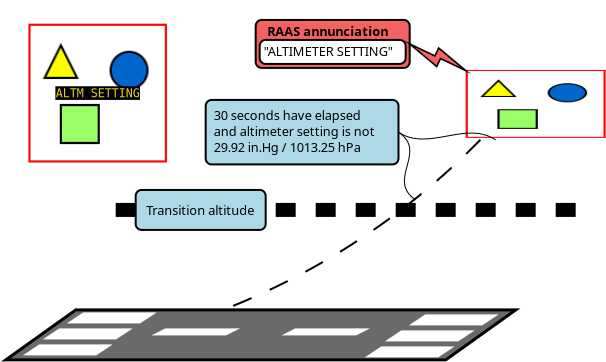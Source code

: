 <?xml version="1.0" encoding="UTF-8"?>
<dia:diagram xmlns:dia="http://www.lysator.liu.se/~alla/dia/">
  <dia:layer name="Background" visible="true" active="true">
    <dia:object type="Standard - Line" version="0" id="O0">
      <dia:attribute name="obj_pos">
        <dia:point val="4,20"/>
      </dia:attribute>
      <dia:attribute name="obj_bb">
        <dia:rectangle val="3.65,19.65;28.35,20.35"/>
      </dia:attribute>
      <dia:attribute name="conn_endpoints">
        <dia:point val="4,20"/>
        <dia:point val="28,20"/>
      </dia:attribute>
      <dia:attribute name="numcp">
        <dia:int val="1"/>
      </dia:attribute>
      <dia:attribute name="line_width">
        <dia:real val="0.7"/>
      </dia:attribute>
      <dia:attribute name="line_style">
        <dia:enum val="1"/>
      </dia:attribute>
    </dia:object>
    <dia:object type="Standard - Image" version="0" id="O1">
      <dia:attribute name="obj_pos">
        <dia:point val="21.5,13"/>
      </dia:attribute>
      <dia:attribute name="obj_bb">
        <dia:rectangle val="21.4,12.9;28.6,16.5"/>
      </dia:attribute>
      <dia:attribute name="elem_corner">
        <dia:point val="21.5,13"/>
      </dia:attribute>
      <dia:attribute name="elem_width">
        <dia:real val="7"/>
      </dia:attribute>
      <dia:attribute name="elem_height">
        <dia:real val="3.399"/>
      </dia:attribute>
      <dia:attribute name="border_width">
        <dia:real val="0.2"/>
      </dia:attribute>
      <dia:attribute name="line_style">
        <dia:enum val="1"/>
      </dia:attribute>
      <dia:attribute name="draw_border">
        <dia:boolean val="false"/>
      </dia:attribute>
      <dia:attribute name="keep_aspect">
        <dia:boolean val="true"/>
      </dia:attribute>
      <dia:attribute name="file">
        <dia:string>#airplane_climbing.png#</dia:string>
      </dia:attribute>
    </dia:object>
    <dia:group>
      <dia:object type="Standard - Box" version="0" id="O2">
        <dia:attribute name="obj_pos">
          <dia:point val="5,19"/>
        </dia:attribute>
        <dia:attribute name="obj_bb">
          <dia:rectangle val="4.95,18.95;11.55,21.05"/>
        </dia:attribute>
        <dia:attribute name="elem_corner">
          <dia:point val="5,19"/>
        </dia:attribute>
        <dia:attribute name="elem_width">
          <dia:real val="6.5"/>
        </dia:attribute>
        <dia:attribute name="elem_height">
          <dia:real val="2"/>
        </dia:attribute>
        <dia:attribute name="border_width">
          <dia:real val="0.1"/>
        </dia:attribute>
        <dia:attribute name="inner_color">
          <dia:color val="#add8e6"/>
        </dia:attribute>
        <dia:attribute name="show_background">
          <dia:boolean val="true"/>
        </dia:attribute>
        <dia:attribute name="corner_radius">
          <dia:real val="0.3"/>
        </dia:attribute>
      </dia:object>
      <dia:object type="Standard - Text" version="1" id="O3">
        <dia:attribute name="obj_pos">
          <dia:point val="8.25,20"/>
        </dia:attribute>
        <dia:attribute name="obj_bb">
          <dia:rectangle val="5.376,19.628;11.124,20.372"/>
        </dia:attribute>
        <dia:attribute name="text">
          <dia:composite type="text">
            <dia:attribute name="string">
              <dia:string>#Transition altitude#</dia:string>
            </dia:attribute>
            <dia:attribute name="font">
              <dia:font family="sans" style="0" name="Helvetica"/>
            </dia:attribute>
            <dia:attribute name="height">
              <dia:real val="0.8"/>
            </dia:attribute>
            <dia:attribute name="pos">
              <dia:point val="8.25,20.223"/>
            </dia:attribute>
            <dia:attribute name="color">
              <dia:color val="#000000"/>
            </dia:attribute>
            <dia:attribute name="alignment">
              <dia:enum val="1"/>
            </dia:attribute>
          </dia:composite>
        </dia:attribute>
        <dia:attribute name="valign">
          <dia:enum val="2"/>
        </dia:attribute>
        <dia:connections>
          <dia:connection handle="0" to="O2" connection="8"/>
        </dia:connections>
      </dia:object>
    </dia:group>
    <dia:group>
      <dia:object type="Standard - Box" version="0" id="O4">
        <dia:attribute name="obj_pos">
          <dia:point val="11,10.5"/>
        </dia:attribute>
        <dia:attribute name="obj_bb">
          <dia:rectangle val="10.95,10.45;18.75,12.95"/>
        </dia:attribute>
        <dia:attribute name="elem_corner">
          <dia:point val="11,10.5"/>
        </dia:attribute>
        <dia:attribute name="elem_width">
          <dia:real val="7.7"/>
        </dia:attribute>
        <dia:attribute name="elem_height">
          <dia:real val="2.4"/>
        </dia:attribute>
        <dia:attribute name="border_width">
          <dia:real val="0.1"/>
        </dia:attribute>
        <dia:attribute name="inner_color">
          <dia:color val="#f46161"/>
        </dia:attribute>
        <dia:attribute name="show_background">
          <dia:boolean val="true"/>
        </dia:attribute>
        <dia:attribute name="corner_radius">
          <dia:real val="0.3"/>
        </dia:attribute>
      </dia:object>
      <dia:object type="Standard - Text" version="1" id="O5">
        <dia:attribute name="obj_pos">
          <dia:point val="14.6,11.3"/>
        </dia:attribute>
        <dia:attribute name="obj_bb">
          <dia:rectangle val="11.165,10.705;18.035,11.45"/>
        </dia:attribute>
        <dia:attribute name="text">
          <dia:composite type="text">
            <dia:attribute name="string">
              <dia:string>#RAAS annunciation#</dia:string>
            </dia:attribute>
            <dia:attribute name="font">
              <dia:font family="sans" style="80" name="Helvetica-Bold"/>
            </dia:attribute>
            <dia:attribute name="height">
              <dia:real val="0.8"/>
            </dia:attribute>
            <dia:attribute name="pos">
              <dia:point val="14.6,11.3"/>
            </dia:attribute>
            <dia:attribute name="color">
              <dia:color val="#000000"/>
            </dia:attribute>
            <dia:attribute name="alignment">
              <dia:enum val="1"/>
            </dia:attribute>
          </dia:composite>
        </dia:attribute>
        <dia:attribute name="valign">
          <dia:enum val="3"/>
        </dia:attribute>
      </dia:object>
      <dia:object type="Standard - Box" version="0" id="O6">
        <dia:attribute name="obj_pos">
          <dia:point val="11.2,11.5"/>
        </dia:attribute>
        <dia:attribute name="obj_bb">
          <dia:rectangle val="11.15,11.45;18.55,12.75"/>
        </dia:attribute>
        <dia:attribute name="elem_corner">
          <dia:point val="11.2,11.5"/>
        </dia:attribute>
        <dia:attribute name="elem_width">
          <dia:real val="7.3"/>
        </dia:attribute>
        <dia:attribute name="elem_height">
          <dia:real val="1.2"/>
        </dia:attribute>
        <dia:attribute name="border_width">
          <dia:real val="0.1"/>
        </dia:attribute>
        <dia:attribute name="show_background">
          <dia:boolean val="true"/>
        </dia:attribute>
        <dia:attribute name="corner_radius">
          <dia:real val="0.3"/>
        </dia:attribute>
      </dia:object>
      <dia:object type="Standard - Text" version="1" id="O7">
        <dia:attribute name="obj_pos">
          <dia:point val="11.4,12.3"/>
        </dia:attribute>
        <dia:attribute name="obj_bb">
          <dia:rectangle val="11.4,11.705;18.425,12.45"/>
        </dia:attribute>
        <dia:attribute name="text">
          <dia:composite type="text">
            <dia:attribute name="string">
              <dia:string>#"ALTIMETER SETTING"#</dia:string>
            </dia:attribute>
            <dia:attribute name="font">
              <dia:font family="sans" style="0" name="Helvetica"/>
            </dia:attribute>
            <dia:attribute name="height">
              <dia:real val="0.8"/>
            </dia:attribute>
            <dia:attribute name="pos">
              <dia:point val="11.4,12.3"/>
            </dia:attribute>
            <dia:attribute name="color">
              <dia:color val="#000000"/>
            </dia:attribute>
            <dia:attribute name="alignment">
              <dia:enum val="0"/>
            </dia:attribute>
          </dia:composite>
        </dia:attribute>
        <dia:attribute name="valign">
          <dia:enum val="3"/>
        </dia:attribute>
      </dia:object>
    </dia:group>
    <dia:object type="Network - WAN Link" version="1" id="O8">
      <dia:attribute name="obj_pos">
        <dia:point val="21.301,12.938"/>
      </dia:attribute>
      <dia:attribute name="obj_bb">
        <dia:rectangle val="18.7,11.7;21.301,12.938"/>
      </dia:attribute>
      <dia:attribute name="conn_endpoints">
        <dia:point val="21.301,12.938"/>
        <dia:point val="18.7,11.7"/>
      </dia:attribute>
      <dia:attribute name="width">
        <dia:real val="1"/>
      </dia:attribute>
      <dia:attribute name="line_color">
        <dia:color val="#000000"/>
      </dia:attribute>
      <dia:attribute name="fill_color">
        <dia:color val="#f46161"/>
      </dia:attribute>
      <dia:connections>
        <dia:connection handle="0" to="O1" connection="8"/>
        <dia:connection handle="1" to="O4" connection="4"/>
      </dia:connections>
    </dia:object>
    <dia:object type="Standard - Arc" version="0" id="O9">
      <dia:attribute name="obj_pos">
        <dia:point val="8,25.5"/>
      </dia:attribute>
      <dia:attribute name="obj_bb">
        <dia:rectangle val="7.931,14.631;25.069,25.569"/>
      </dia:attribute>
      <dia:attribute name="conn_endpoints">
        <dia:point val="8,25.5"/>
        <dia:point val="25,14.7"/>
      </dia:attribute>
      <dia:attribute name="curve_distance">
        <dia:real val="1"/>
      </dia:attribute>
      <dia:attribute name="line_style">
        <dia:enum val="1"/>
      </dia:attribute>
      <dia:connections>
        <dia:connection handle="1" to="O1" connection="8"/>
      </dia:connections>
    </dia:object>
    <dia:group>
      <dia:object type="Standard - Box" version="0" id="O10">
        <dia:attribute name="obj_pos">
          <dia:point val="8.5,14.5"/>
        </dia:attribute>
        <dia:attribute name="obj_bb">
          <dia:rectangle val="8.45,14.45;18.191,17.775"/>
        </dia:attribute>
        <dia:attribute name="elem_corner">
          <dia:point val="8.5,14.5"/>
        </dia:attribute>
        <dia:attribute name="elem_width">
          <dia:real val="9.641"/>
        </dia:attribute>
        <dia:attribute name="elem_height">
          <dia:real val="3.225"/>
        </dia:attribute>
        <dia:attribute name="border_width">
          <dia:real val="0.1"/>
        </dia:attribute>
        <dia:attribute name="inner_color">
          <dia:color val="#add8e6"/>
        </dia:attribute>
        <dia:attribute name="show_background">
          <dia:boolean val="true"/>
        </dia:attribute>
        <dia:attribute name="corner_radius">
          <dia:real val="0.3"/>
        </dia:attribute>
      </dia:object>
      <dia:object type="Standard - Text" version="1" id="O11">
        <dia:attribute name="obj_pos">
          <dia:point val="8.9,15.5"/>
        </dia:attribute>
        <dia:attribute name="obj_bb">
          <dia:rectangle val="8.9,14.905;17.613,17.25"/>
        </dia:attribute>
        <dia:attribute name="text">
          <dia:composite type="text">
            <dia:attribute name="string">
              <dia:string>#30 seconds have elapsed
and altimeter setting is not
29.92 in.Hg / 1013.25 hPa#</dia:string>
            </dia:attribute>
            <dia:attribute name="font">
              <dia:font family="sans" style="0" name="Helvetica"/>
            </dia:attribute>
            <dia:attribute name="height">
              <dia:real val="0.8"/>
            </dia:attribute>
            <dia:attribute name="pos">
              <dia:point val="8.9,15.5"/>
            </dia:attribute>
            <dia:attribute name="color">
              <dia:color val="#000000"/>
            </dia:attribute>
            <dia:attribute name="alignment">
              <dia:enum val="0"/>
            </dia:attribute>
          </dia:composite>
        </dia:attribute>
        <dia:attribute name="valign">
          <dia:enum val="3"/>
        </dia:attribute>
      </dia:object>
    </dia:group>
    <dia:object type="Standard - BezierLine" version="0" id="O12">
      <dia:attribute name="obj_pos">
        <dia:point val="18.141,16.113"/>
      </dia:attribute>
      <dia:attribute name="obj_bb">
        <dia:rectangle val="18.106,16.078;23.035,16.535"/>
      </dia:attribute>
      <dia:attribute name="bez_points">
        <dia:point val="18.141,16.113"/>
        <dia:point val="19.641,17.113"/>
        <dia:point val="21.5,15.5"/>
        <dia:point val="23,16.5"/>
      </dia:attribute>
      <dia:attribute name="corner_types">
        <dia:enum val="0"/>
        <dia:enum val="0"/>
      </dia:attribute>
      <dia:attribute name="line_width">
        <dia:real val="0.05"/>
      </dia:attribute>
      <dia:connections>
        <dia:connection handle="0" to="O10" connection="4"/>
      </dia:connections>
    </dia:object>
    <dia:object type="Standard - BezierLine" version="0" id="O13">
      <dia:attribute name="obj_pos">
        <dia:point val="18.141,16.113"/>
      </dia:attribute>
      <dia:attribute name="obj_bb">
        <dia:rectangle val="18.106,16.078;19.035,19.535"/>
      </dia:attribute>
      <dia:attribute name="bez_points">
        <dia:point val="18.141,16.113"/>
        <dia:point val="19.641,17.113"/>
        <dia:point val="17.5,18.5"/>
        <dia:point val="19,19.5"/>
      </dia:attribute>
      <dia:attribute name="corner_types">
        <dia:enum val="0"/>
        <dia:enum val="0"/>
      </dia:attribute>
      <dia:attribute name="line_width">
        <dia:real val="0.05"/>
      </dia:attribute>
      <dia:connections>
        <dia:connection handle="0" to="O10" connection="4"/>
      </dia:connections>
    </dia:object>
    <dia:group>
      <dia:object type="Standard - Polygon" version="0" id="O14">
        <dia:attribute name="obj_pos">
          <dia:point val="2,25"/>
        </dia:attribute>
        <dia:attribute name="obj_bb">
          <dia:rectangle val="-1.734,24.925;24.234,27.575"/>
        </dia:attribute>
        <dia:attribute name="poly_points">
          <dia:point val="2,25"/>
          <dia:point val="24,25"/>
          <dia:point val="20.5,27.5"/>
          <dia:point val="-1.5,27.5"/>
        </dia:attribute>
        <dia:attribute name="line_width">
          <dia:real val="0.15"/>
        </dia:attribute>
        <dia:attribute name="inner_color">
          <dia:color val="#696a6c"/>
        </dia:attribute>
        <dia:attribute name="show_background">
          <dia:boolean val="true"/>
        </dia:attribute>
      </dia:object>
      <dia:object type="Standard - Polygon" version="0" id="O15">
        <dia:attribute name="obj_pos">
          <dia:point val="0.2,26.8"/>
        </dia:attribute>
        <dia:attribute name="obj_bb">
          <dia:rectangle val="-0.648,26.725;3.848,27.275"/>
        </dia:attribute>
        <dia:attribute name="poly_points">
          <dia:point val="0.2,26.8"/>
          <dia:point val="3.6,26.8"/>
          <dia:point val="3,27.2"/>
          <dia:point val="-0.4,27.2"/>
        </dia:attribute>
        <dia:attribute name="line_color">
          <dia:color val="#ffffff"/>
        </dia:attribute>
        <dia:attribute name="line_width">
          <dia:real val="0.15"/>
        </dia:attribute>
        <dia:attribute name="show_background">
          <dia:boolean val="true"/>
        </dia:attribute>
      </dia:object>
      <dia:object type="Standard - Polygon" version="0" id="O16">
        <dia:attribute name="obj_pos">
          <dia:point val="1.2,26"/>
        </dia:attribute>
        <dia:attribute name="obj_bb">
          <dia:rectangle val="0.352,25.925;4.848,26.475"/>
        </dia:attribute>
        <dia:attribute name="poly_points">
          <dia:point val="1.2,26"/>
          <dia:point val="4.6,26"/>
          <dia:point val="4,26.4"/>
          <dia:point val="0.6,26.4"/>
        </dia:attribute>
        <dia:attribute name="line_color">
          <dia:color val="#ffffff"/>
        </dia:attribute>
        <dia:attribute name="line_width">
          <dia:real val="0.15"/>
        </dia:attribute>
        <dia:attribute name="show_background">
          <dia:boolean val="true"/>
        </dia:attribute>
      </dia:object>
      <dia:object type="Standard - Polygon" version="0" id="O17">
        <dia:attribute name="obj_pos">
          <dia:point val="2.4,25.2"/>
        </dia:attribute>
        <dia:attribute name="obj_bb">
          <dia:rectangle val="1.552,25.125;6.048,25.675"/>
        </dia:attribute>
        <dia:attribute name="poly_points">
          <dia:point val="2.4,25.2"/>
          <dia:point val="5.8,25.2"/>
          <dia:point val="5.2,25.6"/>
          <dia:point val="1.8,25.6"/>
        </dia:attribute>
        <dia:attribute name="line_color">
          <dia:color val="#ffffff"/>
        </dia:attribute>
        <dia:attribute name="line_width">
          <dia:real val="0.15"/>
        </dia:attribute>
        <dia:attribute name="show_background">
          <dia:boolean val="true"/>
        </dia:attribute>
      </dia:object>
      <dia:object type="Standard - Polygon" version="0" id="O18">
        <dia:attribute name="obj_pos">
          <dia:point val="6.5,26"/>
        </dia:attribute>
        <dia:attribute name="obj_bb">
          <dia:rectangle val="5.782,25.925;10.218,26.275"/>
        </dia:attribute>
        <dia:attribute name="poly_points">
          <dia:point val="6.5,26"/>
          <dia:point val="9.9,26"/>
          <dia:point val="9.5,26.2"/>
          <dia:point val="6.1,26.2"/>
        </dia:attribute>
        <dia:attribute name="line_color">
          <dia:color val="#ffffff"/>
        </dia:attribute>
        <dia:attribute name="line_width">
          <dia:real val="0.15"/>
        </dia:attribute>
        <dia:attribute name="show_background">
          <dia:boolean val="true"/>
        </dia:attribute>
      </dia:object>
      <dia:object type="Standard - Polygon" version="0" id="O19">
        <dia:attribute name="obj_pos">
          <dia:point val="13,26"/>
        </dia:attribute>
        <dia:attribute name="obj_bb">
          <dia:rectangle val="12.282,25.925;16.718,26.275"/>
        </dia:attribute>
        <dia:attribute name="poly_points">
          <dia:point val="13,26"/>
          <dia:point val="16.4,26"/>
          <dia:point val="16,26.2"/>
          <dia:point val="12.6,26.2"/>
        </dia:attribute>
        <dia:attribute name="line_color">
          <dia:color val="#ffffff"/>
        </dia:attribute>
        <dia:attribute name="line_width">
          <dia:real val="0.15"/>
        </dia:attribute>
        <dia:attribute name="show_background">
          <dia:boolean val="true"/>
        </dia:attribute>
      </dia:object>
      <dia:object type="Standard - Polygon" version="0" id="O20">
        <dia:attribute name="obj_pos">
          <dia:point val="17.3,26.9"/>
        </dia:attribute>
        <dia:attribute name="obj_bb">
          <dia:rectangle val="16.452,26.825;20.948,27.375"/>
        </dia:attribute>
        <dia:attribute name="poly_points">
          <dia:point val="17.3,26.9"/>
          <dia:point val="20.7,26.9"/>
          <dia:point val="20.1,27.3"/>
          <dia:point val="16.7,27.3"/>
        </dia:attribute>
        <dia:attribute name="line_color">
          <dia:color val="#ffffff"/>
        </dia:attribute>
        <dia:attribute name="line_width">
          <dia:real val="0.15"/>
        </dia:attribute>
        <dia:attribute name="show_background">
          <dia:boolean val="true"/>
        </dia:attribute>
      </dia:object>
      <dia:object type="Standard - Polygon" version="0" id="O21">
        <dia:attribute name="obj_pos">
          <dia:point val="18.3,26.1"/>
        </dia:attribute>
        <dia:attribute name="obj_bb">
          <dia:rectangle val="17.452,26.025;21.948,26.575"/>
        </dia:attribute>
        <dia:attribute name="poly_points">
          <dia:point val="18.3,26.1"/>
          <dia:point val="21.7,26.1"/>
          <dia:point val="21.1,26.5"/>
          <dia:point val="17.7,26.5"/>
        </dia:attribute>
        <dia:attribute name="line_color">
          <dia:color val="#ffffff"/>
        </dia:attribute>
        <dia:attribute name="line_width">
          <dia:real val="0.15"/>
        </dia:attribute>
        <dia:attribute name="show_background">
          <dia:boolean val="true"/>
        </dia:attribute>
      </dia:object>
      <dia:object type="Standard - Polygon" version="0" id="O22">
        <dia:attribute name="obj_pos">
          <dia:point val="19.5,25.3"/>
        </dia:attribute>
        <dia:attribute name="obj_bb">
          <dia:rectangle val="18.652,25.225;23.148,25.775"/>
        </dia:attribute>
        <dia:attribute name="poly_points">
          <dia:point val="19.5,25.3"/>
          <dia:point val="22.9,25.3"/>
          <dia:point val="22.3,25.7"/>
          <dia:point val="18.9,25.7"/>
        </dia:attribute>
        <dia:attribute name="line_color">
          <dia:color val="#ffffff"/>
        </dia:attribute>
        <dia:attribute name="line_width">
          <dia:real val="0.15"/>
        </dia:attribute>
        <dia:attribute name="show_background">
          <dia:boolean val="true"/>
        </dia:attribute>
      </dia:object>
    </dia:group>
    <dia:group>
      <dia:object type="Standard - Image" version="0" id="O23">
        <dia:attribute name="obj_pos">
          <dia:point val="-0.365,10.688"/>
        </dia:attribute>
        <dia:attribute name="obj_bb">
          <dia:rectangle val="-0.39,10.663;6.59,17.653"/>
        </dia:attribute>
        <dia:attribute name="elem_corner">
          <dia:point val="-0.365,10.688"/>
        </dia:attribute>
        <dia:attribute name="elem_width">
          <dia:real val="6.93"/>
        </dia:attribute>
        <dia:attribute name="elem_height">
          <dia:real val="6.941"/>
        </dia:attribute>
        <dia:attribute name="border_width">
          <dia:real val="0.05"/>
        </dia:attribute>
        <dia:attribute name="draw_border">
          <dia:boolean val="false"/>
        </dia:attribute>
        <dia:attribute name="keep_aspect">
          <dia:boolean val="true"/>
        </dia:attribute>
        <dia:attribute name="file">
          <dia:string>#ND.png#</dia:string>
        </dia:attribute>
      </dia:object>
      <dia:object type="Standard - Text" version="1" id="O24">
        <dia:attribute name="obj_pos">
          <dia:point val="3.1,14.158"/>
        </dia:attribute>
        <dia:attribute name="obj_bb">
          <dia:rectangle val="1.0,13.819;5.2,14.497"/>
        </dia:attribute>
        <dia:attribute name="text">
          <dia:composite type="text">
            <dia:attribute name="string">
              <dia:string>#ALTM SETTING#</dia:string>
            </dia:attribute>
            <dia:attribute name="font">
              <dia:font family="monospace" style="0" name="Courier"/>
            </dia:attribute>
            <dia:attribute name="height">
              <dia:real val="0.73"/>
            </dia:attribute>
            <dia:attribute name="pos">
              <dia:point val="3.1,14.359"/>
            </dia:attribute>
            <dia:attribute name="color">
              <dia:color val="#e0cd26"/>
            </dia:attribute>
            <dia:attribute name="alignment">
              <dia:enum val="1"/>
            </dia:attribute>
          </dia:composite>
        </dia:attribute>
        <dia:attribute name="valign">
          <dia:enum val="2"/>
        </dia:attribute>
        <dia:attribute name="fill_color">
          <dia:color val="#000000"/>
        </dia:attribute>
        <dia:attribute name="show_background">
          <dia:boolean val="true"/>
        </dia:attribute>
        <dia:connections>
          <dia:connection handle="0" to="O23" connection="8"/>
        </dia:connections>
      </dia:object>
    </dia:group>
  </dia:layer>
</dia:diagram>
